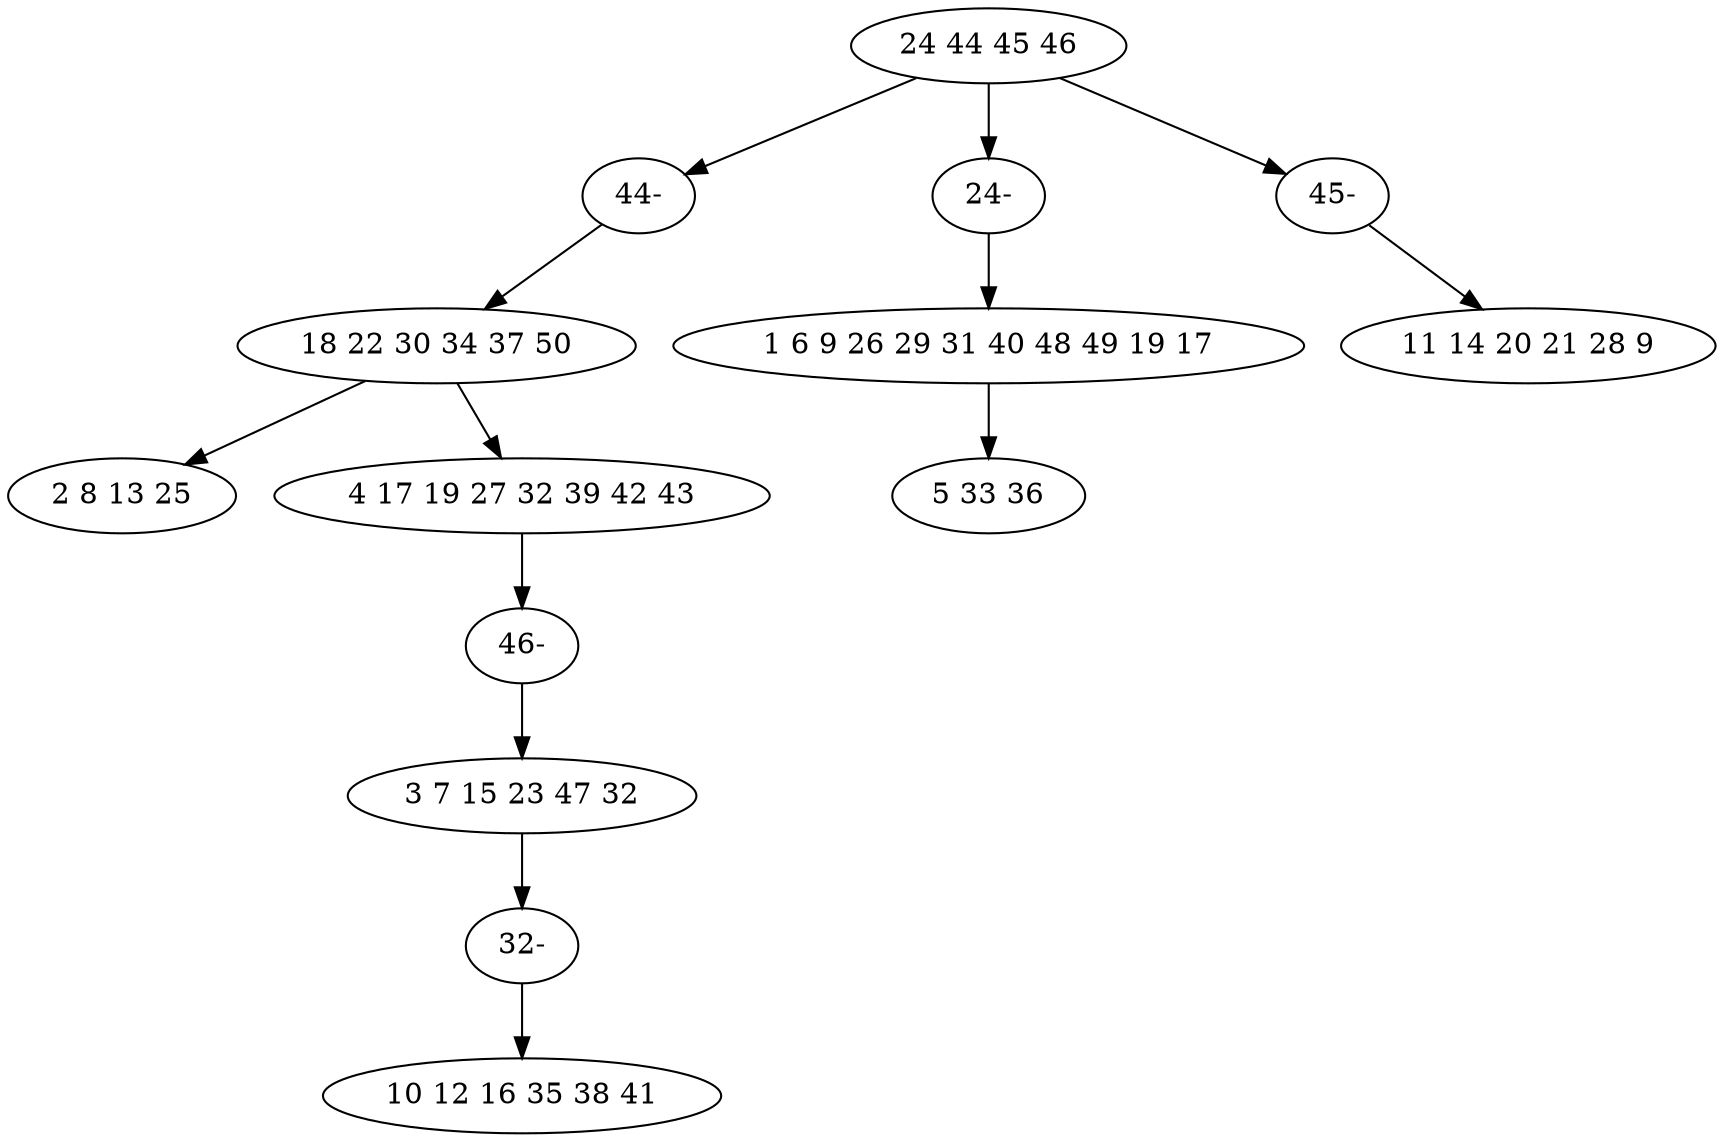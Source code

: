 digraph true_tree {
	"0" -> "10"
	"1" -> "2"
	"0" -> "11"
	"3" -> "4"
	"1" -> "5"
	"5" -> "13"
	"0" -> "9"
	"6" -> "12"
	"9" -> "7"
	"10" -> "1"
	"11" -> "3"
	"12" -> "8"
	"13" -> "6"
	"0" [label="24 44 45 46"];
	"1" [label="18 22 30 34 37 50"];
	"2" [label="2 8 13 25"];
	"3" [label="1 6 9 26 29 31 40 48 49 19 17"];
	"4" [label="5 33 36"];
	"5" [label="4 17 19 27 32 39 42 43"];
	"6" [label="3 7 15 23 47 32"];
	"7" [label="11 14 20 21 28 9"];
	"8" [label="10 12 16 35 38 41"];
	"9" [label="45-"];
	"10" [label="44-"];
	"11" [label="24-"];
	"12" [label="32-"];
	"13" [label="46-"];
}
